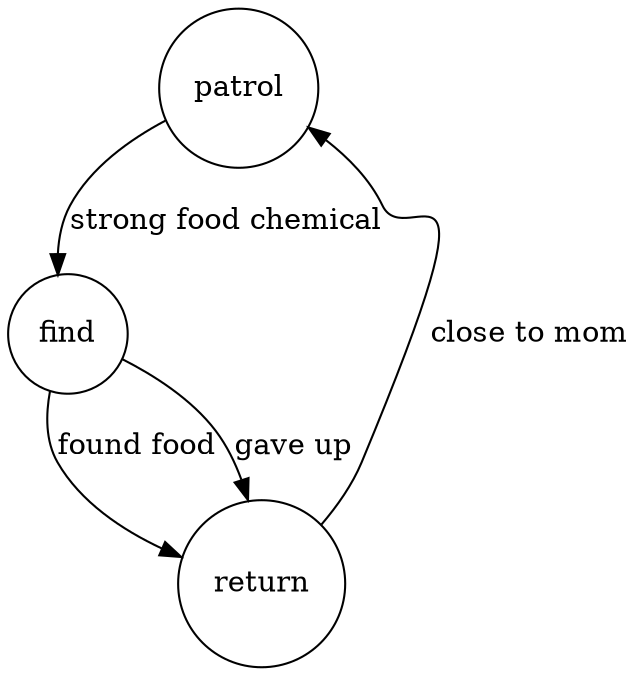 digraph D {
  patrol [shape=circle]
  find [shape=circle]
  return [shape=circle]

  patrol -> find [label="strong food chemical"]
  find -> return [label="found food"]
  find -> return [label="gave up"]
  return -> patrol [label="close to mom"]
}